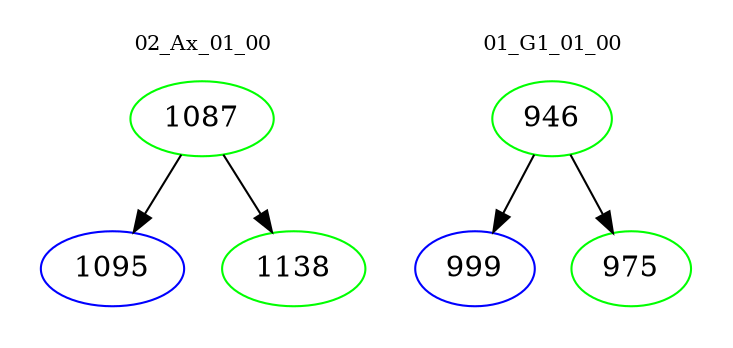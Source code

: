 digraph{
subgraph cluster_0 {
color = white
label = "02_Ax_01_00";
fontsize=10;
T0_1087 [label="1087", color="green"]
T0_1087 -> T0_1095 [color="black"]
T0_1095 [label="1095", color="blue"]
T0_1087 -> T0_1138 [color="black"]
T0_1138 [label="1138", color="green"]
}
subgraph cluster_1 {
color = white
label = "01_G1_01_00";
fontsize=10;
T1_946 [label="946", color="green"]
T1_946 -> T1_999 [color="black"]
T1_999 [label="999", color="blue"]
T1_946 -> T1_975 [color="black"]
T1_975 [label="975", color="green"]
}
}
